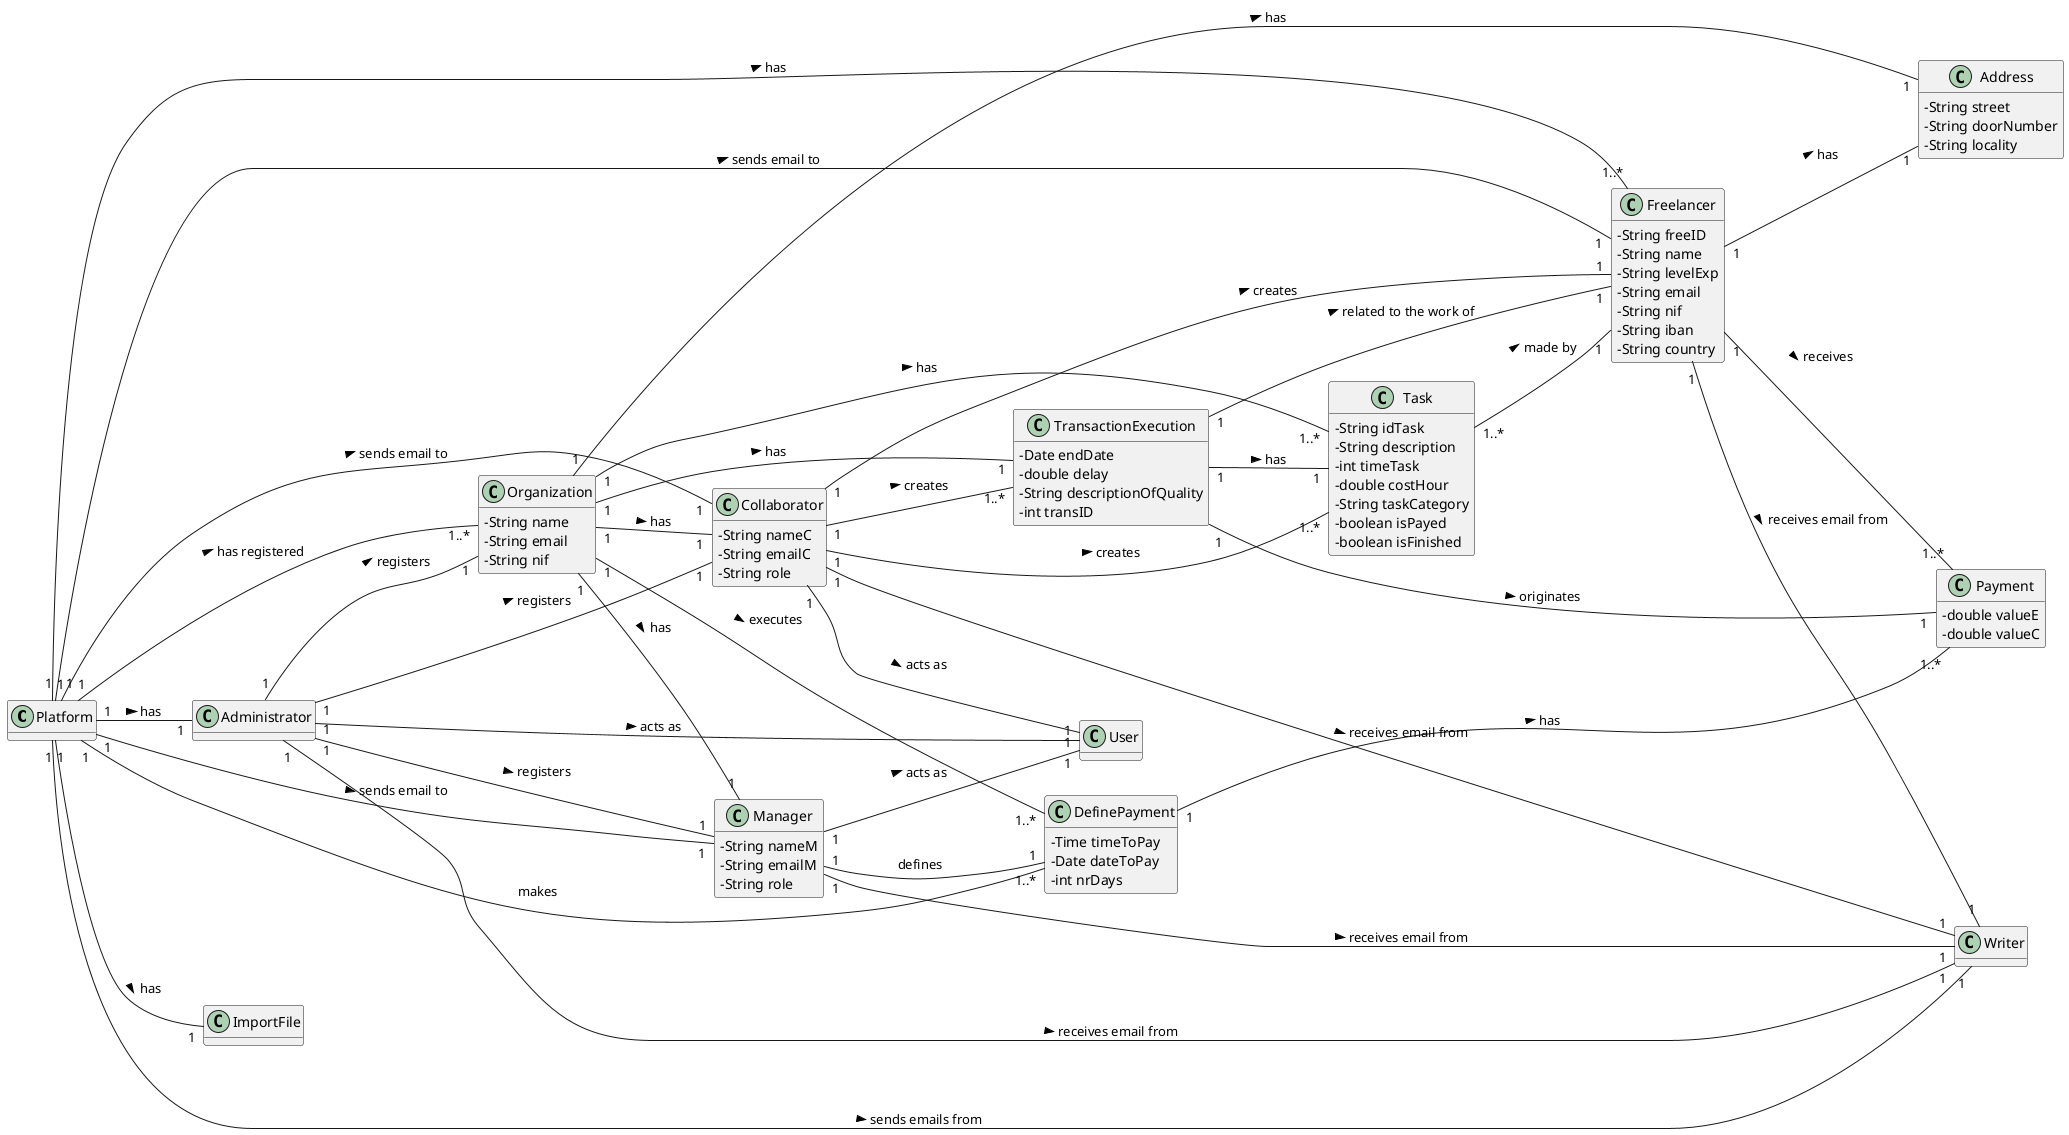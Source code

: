 @startuml
skinparam classAttributeIconSize 0
hide methods
left to right direction

class Platform{
}
class Freelancer {
  -String freeID
  -String name
  -String levelExp
  -String email
  -String nif
  -String iban
  -String country
}

class Organization {
  -String name
  -String email
  -String nif
}

class Collaborator{
  -String nameC
  -String emailC
  -String role
}

class Task {
  -String idTask
  -String description
  -int timeTask
  -double costHour
  -String taskCategory
  -boolean isPayed
  -boolean isFinished
}

class Manager {
  -String nameM
  -String emailM
  -String role
}

class User {
}

class TransactionExecution { 
  -Date endDate
  -double delay
  -String descriptionOfQuality
  -int transID
}

class Address{
  -String street
  -String doorNumber
  -String locality
}

class Administrator {
}

class Payment{
  -double valueE
  -double valueC
}

class DefinePayment{
  -Time timeToPay
  -Date dateToPay
  -int nrDays
  }

class ImportFile {
}



class Writer{
  }

Freelancer "1" -- "1..*" Payment: receives >
Freelancer "1" -- "1" Address: has >
Freelancer "1" -- "1" Writer: receives email from >

Task "1..*" -- "1" Freelancer: made by >


Platform "1" -- "1" Administrator: has >
Platform "1" -- "1..*" Organization: has registered >
Platform "1" -- "1..*" Freelancer: has >
Platform "1" -- "1" Freelancer: sends email to >
Platform "1" -- "1" Collaborator: sends email to >
Platform "1" -- "1" Manager: sends email to >
Platform "1" -- "1" Writer : sends emails from >
Platform "1" -- "1..*" DefinePayment : makes
Platform "1" -- "1" ImportFile: has > 

Organization "1" -- "1" Address: has >
Organization "1" -- "1" Manager: has >
Organization "1" -- "1" Collaborator: has >
Organization "1" -- "1..*" Task: has >
Organization "1" -- "1..*" DefinePayment: executes >
Organization "1" -- "1" TransactionExecution: has >


Manager "1" -- "1" User: acts as >
Manager "1" -- "1" Writer: receives email from >
Manager "1" -- "1" DefinePayment: defines 

Administrator "1" -- "1" Organization: registers >
Administrator "1" -- "1" User: acts as >
Administrator "1" -- "1" Collaborator: registers >
Administrator "1" -- "1" Manager: registers >
Administrator "1" -- "1" Writer: receives email from >





TransactionExecution "1" -- "1" Task : has >
TransactionExecution "1" -- "1" Freelancer: related to the work of >
TransactionExecution "1" -- "1" Payment : originates >

DefinePayment "1" -- "1..*" Payment: has >






Collaborator "1" -- "1" Freelancer: creates >
Collaborator "1" -- "1..*" Task: creates >
Collaborator "1" -- "1..*" TransactionExecution: creates >
Collaborator "1" -- "1" User: acts as >
Collaborator "1" -- "1" Writer: receives email from >









@enduml
